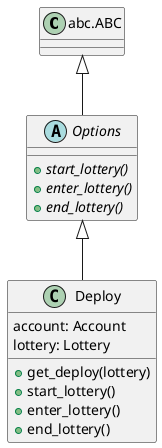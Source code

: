 @startuml deploy

Class "abc.ABC" as abc {}

abstract Class Options {
    +{abstract} start_lottery()
    +{abstract} enter_lottery()
    +{abstract} end_lottery()
}

class Deploy {
    account: Account 
    lottery: Lottery 

    + get_deploy(lottery)
    + start_lottery()
    + enter_lottery()
    + end_lottery()
}

abc <|-- Options

Options <|-- Deploy

@enduml
